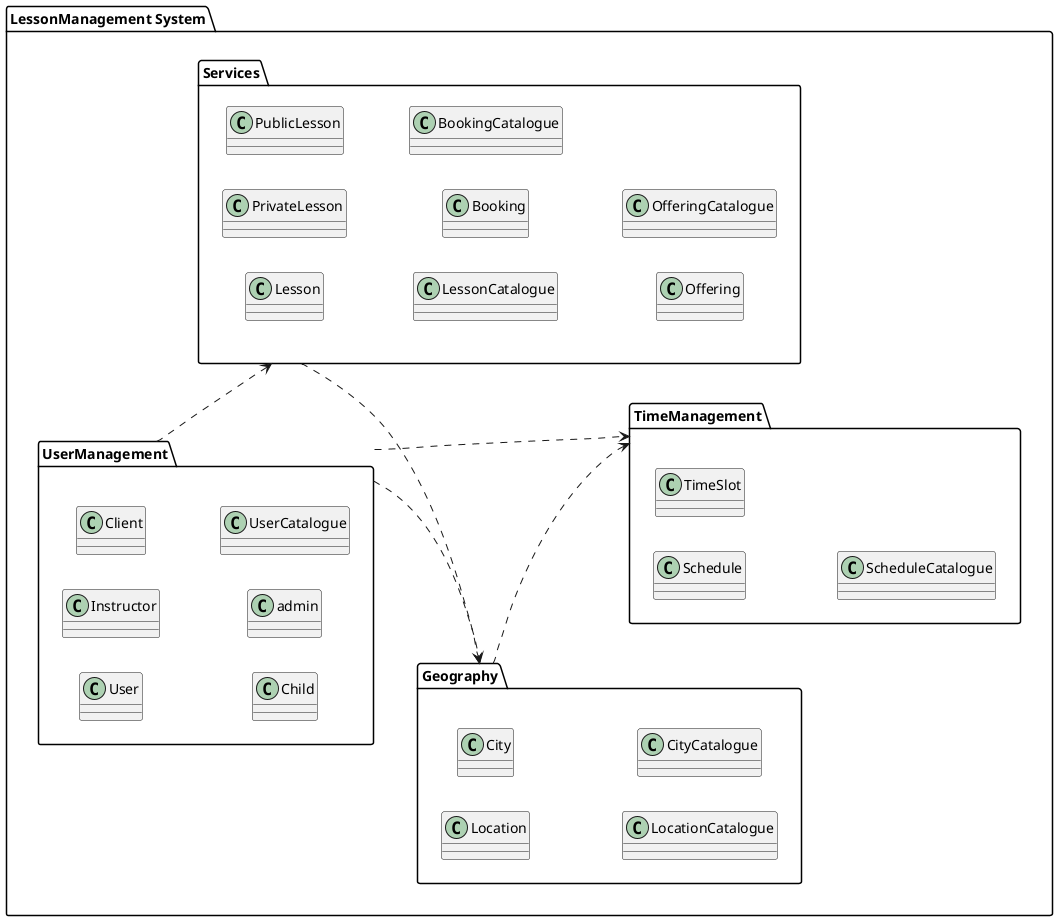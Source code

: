 @startuml
left to right direction

package "LessonManagement System" {
    package "UserManagement" {
        class User
        class Instructor
        class Client
        class Child
        class admin
        class UserCatalogue
    }

    package "Services" {
        class Lesson
        class PrivateLesson
        class PublicLesson
        class LessonCatalogue
        class Booking
        class BookingCatalogue
        class Offering
        class OfferingCatalogue
    }

    package "Geography" {
        class Location
        class City
        class LocationCatalogue
        class CityCatalogue
    }

    package "TimeManagement" {
        class Schedule
        class TimeSlot
        class ScheduleCatalogue
    }

    ' Relationships between packages
    "UserManagement" ..> "Services"
    "UserManagement" ..> "Geography"
    "UserManagement" ..> "TimeManagement"
    "Services" ..> "Geography"
    "Geography" ..> "TimeManagement"
}

@enduml